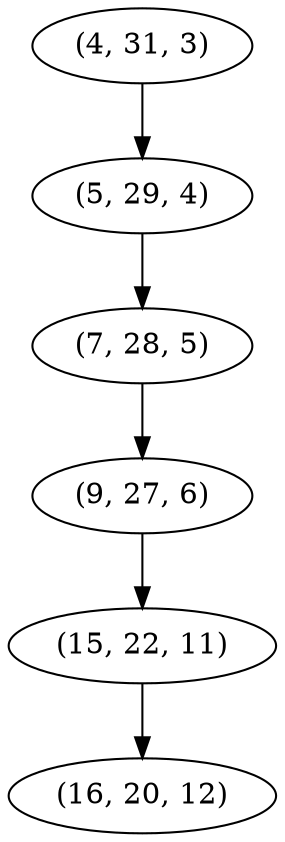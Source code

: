 digraph tree {
    "(4, 31, 3)";
    "(5, 29, 4)";
    "(7, 28, 5)";
    "(9, 27, 6)";
    "(15, 22, 11)";
    "(16, 20, 12)";
    "(4, 31, 3)" -> "(5, 29, 4)";
    "(5, 29, 4)" -> "(7, 28, 5)";
    "(7, 28, 5)" -> "(9, 27, 6)";
    "(9, 27, 6)" -> "(15, 22, 11)";
    "(15, 22, 11)" -> "(16, 20, 12)";
}

